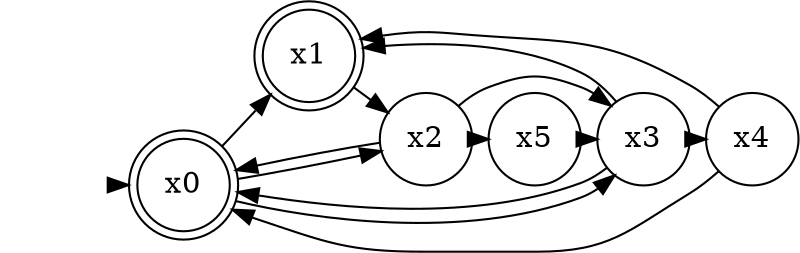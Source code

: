 digraph a {
rankdir=LR;
# splines = ortho
ratio=fill
graph [pad="0.01", nodesep="0.1", ranksep="0.01"];
node [shape=circle];
margin=0;
{rank =same;}
// # size="11.7,8.3!";
init [style=invis]
init -> x0
x1 [shape=doublecircle];
x0 [shape=doublecircle];

x0 -> x1 [texlbl="\scriptsize ⬆2,\{1\}"]
x1 -> x2 [texlbl="\scriptsize ⬇1⬆3,\{1,4\}"]
x2 -> x3 [texlbl="\scriptsize ⬇2⬇3,\{1\}"]
x3 -> x4 [texlbl="\scriptsize ⬆3,\{1,4\}"]
x4 -> x0 [texlbl="\scriptsize ⬆1⬇3,\{1\}"]
x0 -> x3 [texlbl="\scriptsize ⬇1,\{2,4\}"]
x3 -> x1 [texlbl="\scriptsize ⬆1⬆2,\{2,4\}"]
x3 -> x0 [texlbl="\scriptsize ⬆1,\{2\}"]
x0 -> x2 [texlbl="\scriptsize ⬇1⬆2⬆3,\{3\}"]
x2 -> x0 [texlbl="\scriptsize ⬆1⬇2⬇3,\{3\}"]
x2 -> x5 [texlbl="\scriptsize ⬆1,\{4\}"]
x5 -> x3 [texlbl="\scriptsize ⬇1⬇2⬇3,\{4\}"]
x4 -> x1 [texlbl="\scriptsize ⬆1⬆2⬇3,\{4\}"]

}

